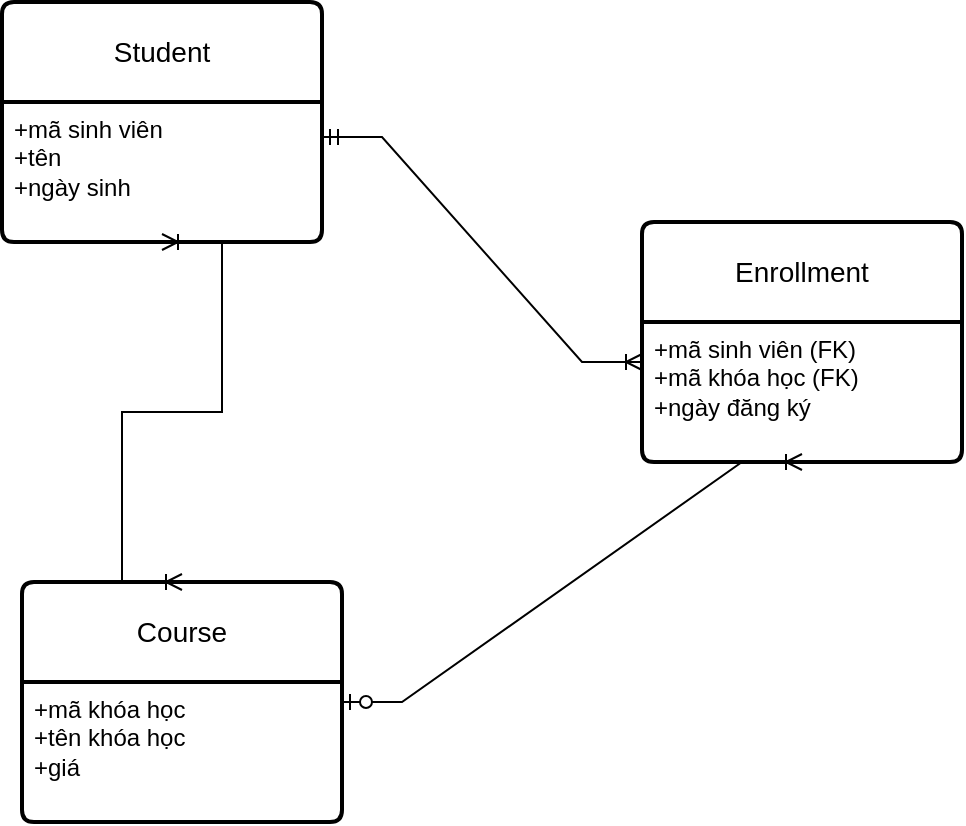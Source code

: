 <mxfile version="24.8.3">
  <diagram name="Page-1" id="ffZ3Tu19_1lPVyRnA2dU">
    <mxGraphModel grid="1" page="1" gridSize="10" guides="1" tooltips="1" connect="1" arrows="1" fold="1" pageScale="1" pageWidth="850" pageHeight="1100" math="0" shadow="0">
      <root>
        <mxCell id="0" />
        <mxCell id="1" parent="0" />
        <mxCell id="5czdJOhzhgsqz8D_0zg5-1" value="Student" style="swimlane;childLayout=stackLayout;horizontal=1;startSize=50;horizontalStack=0;rounded=1;fontSize=14;fontStyle=0;strokeWidth=2;resizeParent=0;resizeLast=1;shadow=0;dashed=0;align=center;arcSize=4;whiteSpace=wrap;html=1;" vertex="1" parent="1">
          <mxGeometry x="30" y="190" width="160" height="120" as="geometry" />
        </mxCell>
        <mxCell id="5czdJOhzhgsqz8D_0zg5-2" value="+mã sinh viên&lt;br&gt;+tên&lt;br&gt;+ngày sinh" style="align=left;strokeColor=none;fillColor=none;spacingLeft=4;fontSize=12;verticalAlign=top;resizable=0;rotatable=0;part=1;html=1;" vertex="1" parent="5czdJOhzhgsqz8D_0zg5-1">
          <mxGeometry y="50" width="160" height="70" as="geometry" />
        </mxCell>
        <mxCell id="5czdJOhzhgsqz8D_0zg5-3" value="Course" style="swimlane;childLayout=stackLayout;horizontal=1;startSize=50;horizontalStack=0;rounded=1;fontSize=14;fontStyle=0;strokeWidth=2;resizeParent=0;resizeLast=1;shadow=0;dashed=0;align=center;arcSize=4;whiteSpace=wrap;html=1;" vertex="1" parent="1">
          <mxGeometry x="40" y="480" width="160" height="120" as="geometry" />
        </mxCell>
        <mxCell id="5czdJOhzhgsqz8D_0zg5-4" value="+mã khóa học&lt;br&gt;+tên khóa học&lt;br&gt;+giá" style="align=left;strokeColor=none;fillColor=none;spacingLeft=4;fontSize=12;verticalAlign=top;resizable=0;rotatable=0;part=1;html=1;" vertex="1" parent="5czdJOhzhgsqz8D_0zg5-3">
          <mxGeometry y="50" width="160" height="70" as="geometry" />
        </mxCell>
        <mxCell id="5czdJOhzhgsqz8D_0zg5-5" value="Enrollment" style="swimlane;childLayout=stackLayout;horizontal=1;startSize=50;horizontalStack=0;rounded=1;fontSize=14;fontStyle=0;strokeWidth=2;resizeParent=0;resizeLast=1;shadow=0;dashed=0;align=center;arcSize=4;whiteSpace=wrap;html=1;" vertex="1" parent="1">
          <mxGeometry x="350" y="300" width="160" height="120" as="geometry" />
        </mxCell>
        <mxCell id="5czdJOhzhgsqz8D_0zg5-6" value="+mã sinh viên (FK)&lt;br&gt;+mã khóa học (FK)&lt;br&gt;+ngày đăng ký" style="align=left;strokeColor=none;fillColor=none;spacingLeft=4;fontSize=12;verticalAlign=top;resizable=0;rotatable=0;part=1;html=1;" vertex="1" parent="5czdJOhzhgsqz8D_0zg5-5">
          <mxGeometry y="50" width="160" height="70" as="geometry" />
        </mxCell>
        <mxCell id="5czdJOhzhgsqz8D_0zg5-7" value="" style="edgeStyle=entityRelationEdgeStyle;fontSize=12;html=1;endArrow=ERoneToMany;startArrow=ERoneToMany;rounded=0;exitX=0.5;exitY=1;exitDx=0;exitDy=0;entryX=0.5;entryY=0;entryDx=0;entryDy=0;" edge="1" parent="1" source="5czdJOhzhgsqz8D_0zg5-2" target="5czdJOhzhgsqz8D_0zg5-3">
          <mxGeometry width="100" height="100" relative="1" as="geometry">
            <mxPoint x="220" y="450" as="sourcePoint" />
            <mxPoint x="320" y="350" as="targetPoint" />
            <Array as="points">
              <mxPoint x="220" y="390" />
            </Array>
          </mxGeometry>
        </mxCell>
        <mxCell id="5czdJOhzhgsqz8D_0zg5-10" value="" style="edgeStyle=entityRelationEdgeStyle;fontSize=12;html=1;endArrow=ERoneToMany;startArrow=ERmandOne;rounded=0;exitX=1;exitY=0.25;exitDx=0;exitDy=0;" edge="1" parent="1" source="5czdJOhzhgsqz8D_0zg5-2">
          <mxGeometry width="100" height="100" relative="1" as="geometry">
            <mxPoint x="220" y="510" as="sourcePoint" />
            <mxPoint x="350" y="370" as="targetPoint" />
          </mxGeometry>
        </mxCell>
        <mxCell id="5czdJOhzhgsqz8D_0zg5-11" value="" style="edgeStyle=entityRelationEdgeStyle;fontSize=12;html=1;endArrow=ERoneToMany;startArrow=ERzeroToOne;rounded=0;entryX=0.5;entryY=1;entryDx=0;entryDy=0;" edge="1" parent="1" target="5czdJOhzhgsqz8D_0zg5-6">
          <mxGeometry width="100" height="100" relative="1" as="geometry">
            <mxPoint x="200" y="540" as="sourcePoint" />
            <mxPoint x="410" y="450" as="targetPoint" />
          </mxGeometry>
        </mxCell>
      </root>
    </mxGraphModel>
  </diagram>
</mxfile>
